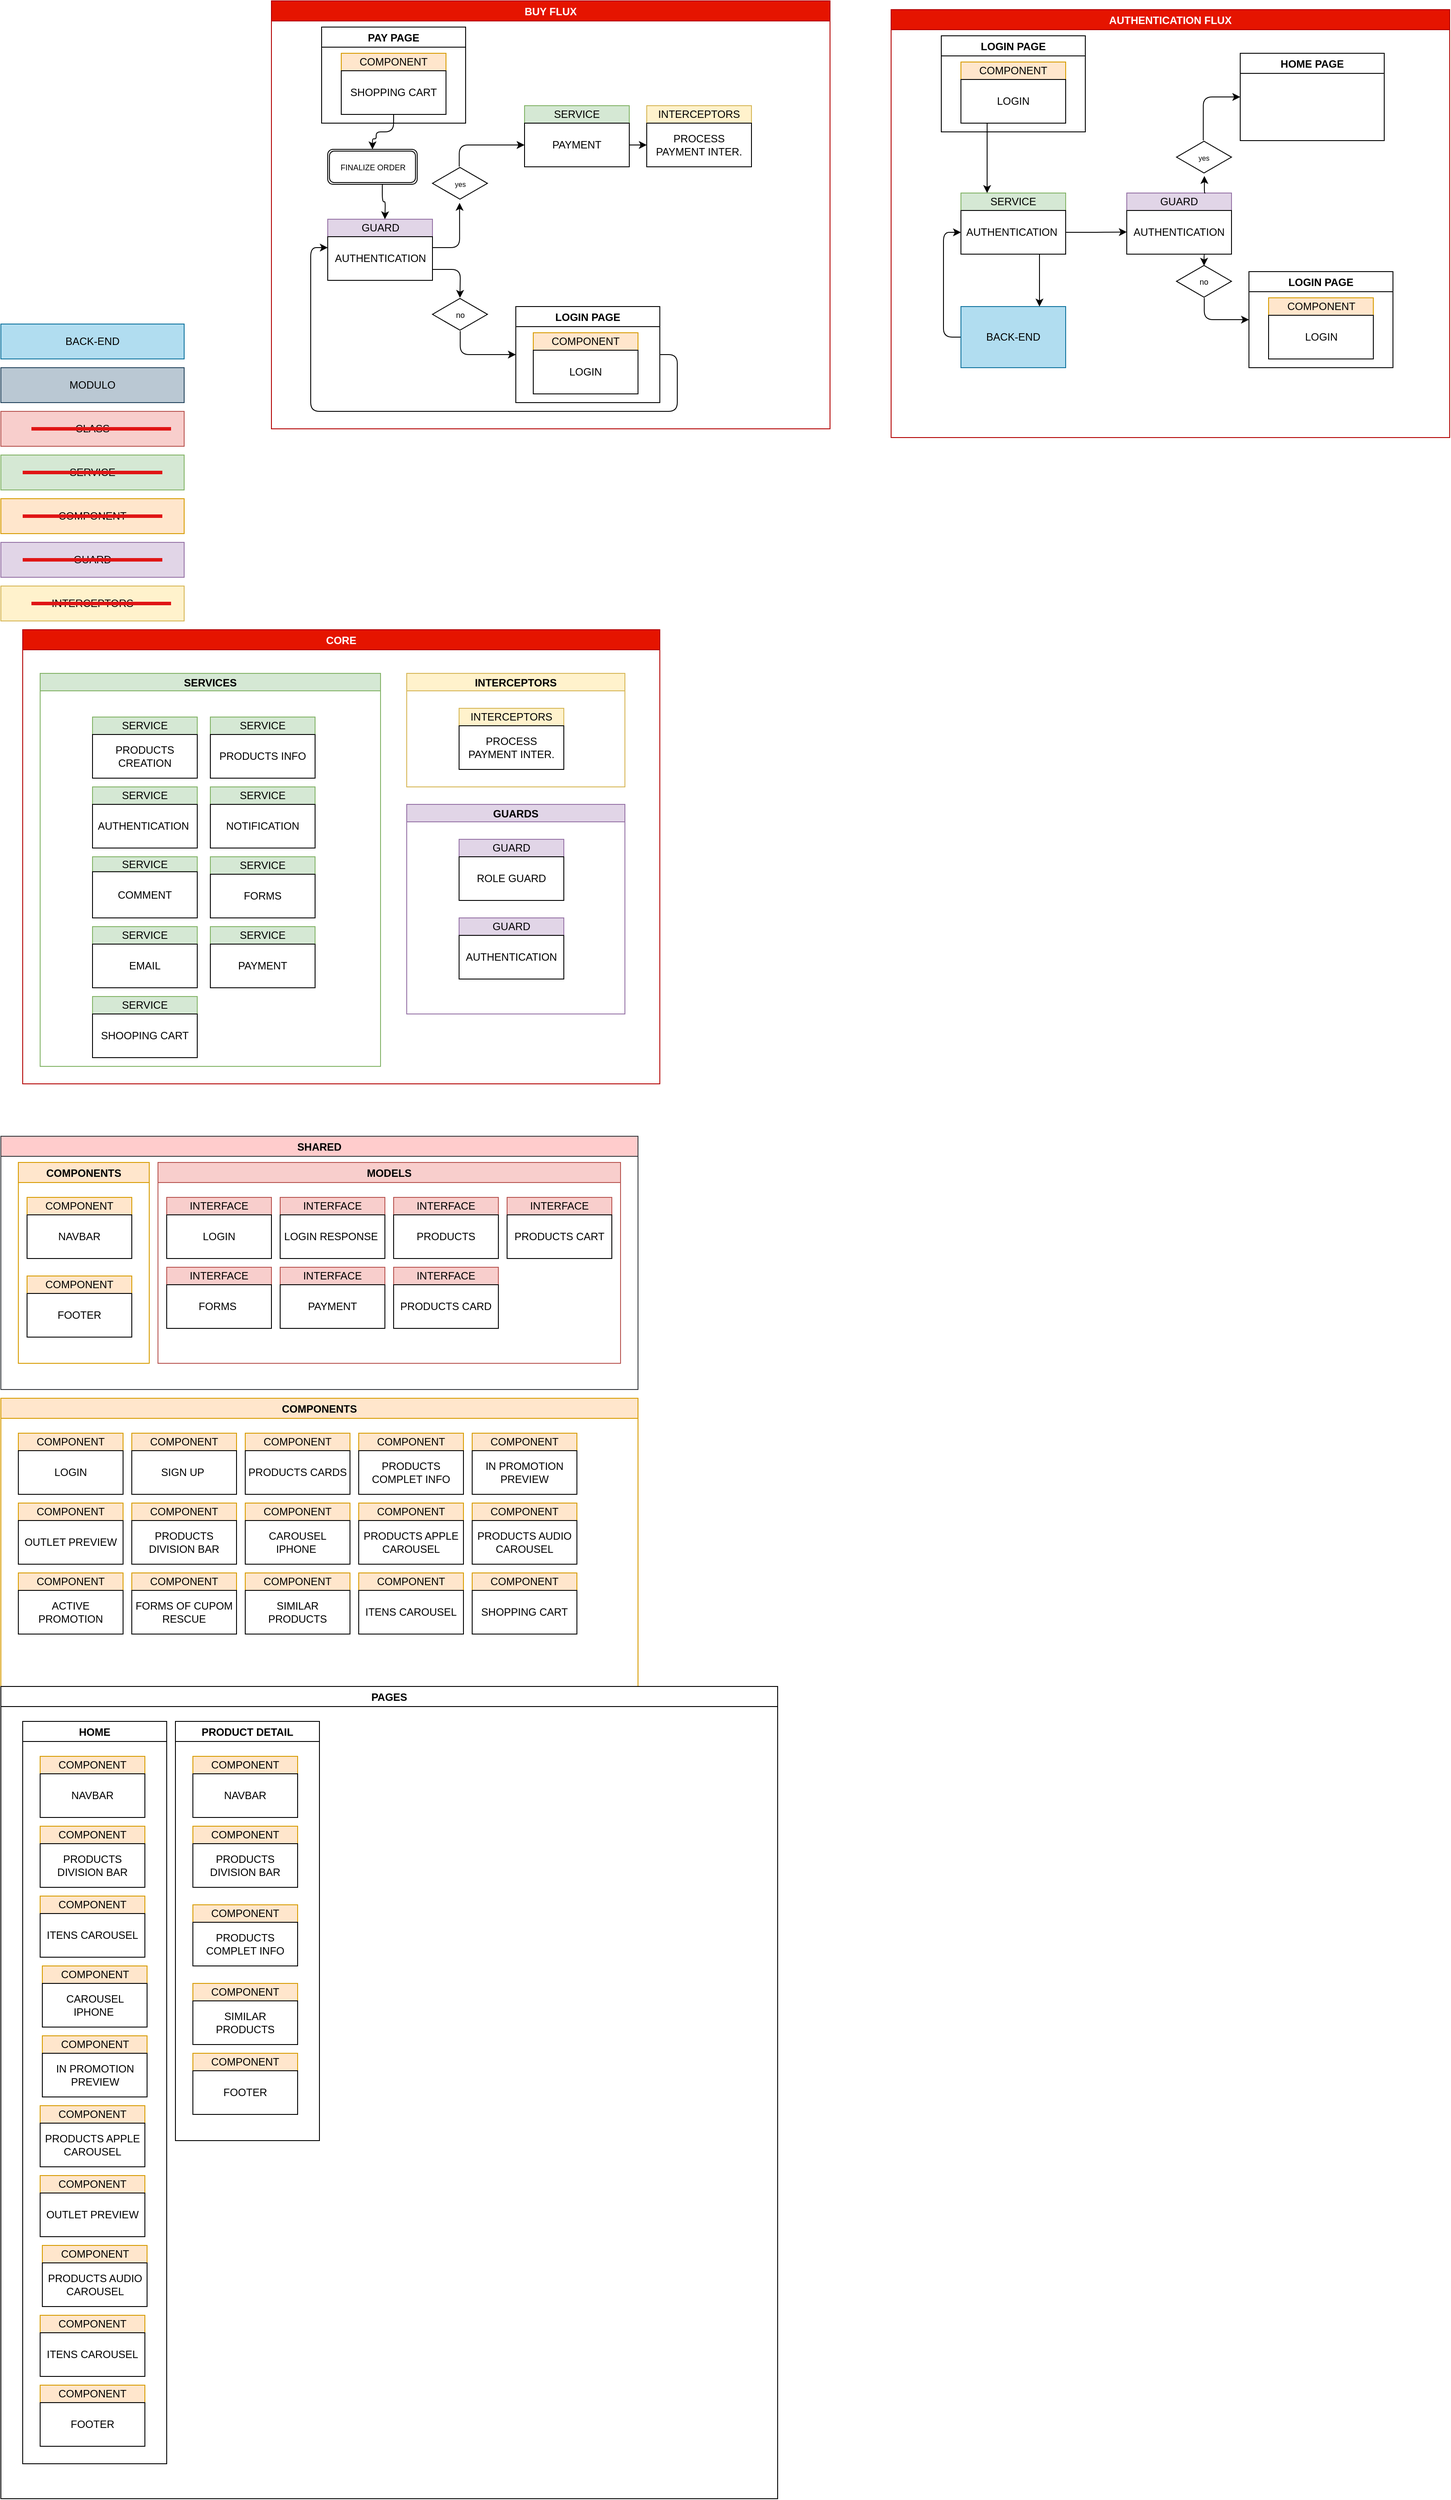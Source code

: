 <mxfile version="22.1.16" type="github">
  <diagram id="yPxyJZ8AM_hMuL3Unpa9" name="gitflow">
    <mxGraphModel dx="880" dy="1911" grid="1" gridSize="10" guides="1" tooltips="1" connect="1" arrows="1" fold="1" page="1" pageScale="1" pageWidth="850" pageHeight="1100" math="0" shadow="0">
      <root>
        <mxCell id="0" />
        <mxCell id="1" parent="0" />
        <mxCell id="gPe9OrkZvvVKV1r3iufT-178" value="SERVICE" style="rounded=0;whiteSpace=wrap;html=1;fillColor=#d5e8d4;strokeColor=#82b366;" vertex="1" parent="1">
          <mxGeometry x="10" y="30" width="210" height="40" as="geometry" />
        </mxCell>
        <mxCell id="gPe9OrkZvvVKV1r3iufT-179" value="COMPONENT" style="rounded=0;whiteSpace=wrap;html=1;fillColor=#ffe6cc;strokeColor=#d79b00;" vertex="1" parent="1">
          <mxGeometry x="10" y="80" width="210" height="40" as="geometry" />
        </mxCell>
        <mxCell id="gPe9OrkZvvVKV1r3iufT-180" value="GUARD" style="rounded=0;whiteSpace=wrap;html=1;fillColor=#e1d5e7;strokeColor=#9673a6;" vertex="1" parent="1">
          <mxGeometry x="10" y="130" width="210" height="40" as="geometry" />
        </mxCell>
        <mxCell id="gPe9OrkZvvVKV1r3iufT-181" value="CLASS" style="rounded=0;whiteSpace=wrap;html=1;fillColor=#f8cecc;strokeColor=#b85450;" vertex="1" parent="1">
          <mxGeometry x="10" y="-20" width="210" height="40" as="geometry" />
        </mxCell>
        <mxCell id="gPe9OrkZvvVKV1r3iufT-182" value="COMPONENTS" style="swimlane;labelBackgroundColor=none;strokeColor=#d79b00;rounded=0;fillColor=#ffe6cc;" vertex="1" parent="1">
          <mxGeometry x="10" y="1110" width="730" height="330" as="geometry" />
        </mxCell>
        <mxCell id="gPe9OrkZvvVKV1r3iufT-343" value="" style="group;fixDash=0;movable=1;fillColor=#ffe6cc;strokeColor=#d79b00;" vertex="1" connectable="0" parent="gPe9OrkZvvVKV1r3iufT-182">
          <mxGeometry x="20" y="40" width="120" height="70" as="geometry" />
        </mxCell>
        <mxCell id="gPe9OrkZvvVKV1r3iufT-349" value="" style="group" vertex="1" connectable="0" parent="gPe9OrkZvvVKV1r3iufT-343">
          <mxGeometry width="120" height="70" as="geometry" />
        </mxCell>
        <mxCell id="gPe9OrkZvvVKV1r3iufT-344" value="COMPONENT" style="rounded=0;whiteSpace=wrap;html=1;fillColor=#ffe6cc;strokeColor=#d79b00;fixDash=0;movable=1;" vertex="1" parent="gPe9OrkZvvVKV1r3iufT-349">
          <mxGeometry width="120" height="20" as="geometry" />
        </mxCell>
        <mxCell id="gPe9OrkZvvVKV1r3iufT-345" value="LOGIN" style="rounded=0;whiteSpace=wrap;html=1;fixDash=0;movable=1;" vertex="1" parent="gPe9OrkZvvVKV1r3iufT-349">
          <mxGeometry y="20" width="120" height="50" as="geometry" />
        </mxCell>
        <mxCell id="gPe9OrkZvvVKV1r3iufT-365" value="" style="group" vertex="1" connectable="0" parent="gPe9OrkZvvVKV1r3iufT-182">
          <mxGeometry x="20" y="120" width="120" height="70" as="geometry" />
        </mxCell>
        <mxCell id="gPe9OrkZvvVKV1r3iufT-366" value="COMPONENT" style="rounded=0;whiteSpace=wrap;html=1;fillColor=#ffe6cc;strokeColor=#d79b00;fixDash=0;movable=1;" vertex="1" parent="gPe9OrkZvvVKV1r3iufT-365">
          <mxGeometry width="120" height="20" as="geometry" />
        </mxCell>
        <mxCell id="gPe9OrkZvvVKV1r3iufT-367" value="OUTLET PREVIEW" style="rounded=0;whiteSpace=wrap;html=1;fixDash=0;movable=1;" vertex="1" parent="gPe9OrkZvvVKV1r3iufT-365">
          <mxGeometry y="20" width="120" height="50" as="geometry" />
        </mxCell>
        <mxCell id="gPe9OrkZvvVKV1r3iufT-362" value="" style="group" vertex="1" connectable="0" parent="gPe9OrkZvvVKV1r3iufT-182">
          <mxGeometry x="540" y="40" width="120" height="70" as="geometry" />
        </mxCell>
        <mxCell id="gPe9OrkZvvVKV1r3iufT-363" value="COMPONENT" style="rounded=0;whiteSpace=wrap;html=1;fillColor=#ffe6cc;strokeColor=#d79b00;fixDash=0;movable=1;" vertex="1" parent="gPe9OrkZvvVKV1r3iufT-362">
          <mxGeometry width="120" height="20" as="geometry" />
        </mxCell>
        <mxCell id="gPe9OrkZvvVKV1r3iufT-364" value="IN PROMOTION&lt;br&gt;PREVIEW" style="rounded=0;whiteSpace=wrap;html=1;fixDash=0;movable=1;" vertex="1" parent="gPe9OrkZvvVKV1r3iufT-362">
          <mxGeometry y="20" width="120" height="50" as="geometry" />
        </mxCell>
        <mxCell id="gPe9OrkZvvVKV1r3iufT-359" value="" style="group" vertex="1" connectable="0" parent="gPe9OrkZvvVKV1r3iufT-182">
          <mxGeometry x="280" y="40" width="120" height="70" as="geometry" />
        </mxCell>
        <mxCell id="gPe9OrkZvvVKV1r3iufT-360" value="COMPONENT" style="rounded=0;whiteSpace=wrap;html=1;fillColor=#ffe6cc;strokeColor=#d79b00;fixDash=0;movable=1;" vertex="1" parent="gPe9OrkZvvVKV1r3iufT-359">
          <mxGeometry width="120" height="20" as="geometry" />
        </mxCell>
        <mxCell id="gPe9OrkZvvVKV1r3iufT-361" value="PRODUCTS CARDS" style="rounded=0;whiteSpace=wrap;html=1;fixDash=0;movable=1;" vertex="1" parent="gPe9OrkZvvVKV1r3iufT-359">
          <mxGeometry y="20" width="120" height="50" as="geometry" />
        </mxCell>
        <mxCell id="gPe9OrkZvvVKV1r3iufT-356" value="" style="group" vertex="1" connectable="0" parent="gPe9OrkZvvVKV1r3iufT-182">
          <mxGeometry x="410" y="40" width="120" height="70" as="geometry" />
        </mxCell>
        <mxCell id="gPe9OrkZvvVKV1r3iufT-357" value="COMPONENT" style="rounded=0;whiteSpace=wrap;html=1;fillColor=#ffe6cc;strokeColor=#d79b00;fixDash=0;movable=1;" vertex="1" parent="gPe9OrkZvvVKV1r3iufT-356">
          <mxGeometry width="120" height="20" as="geometry" />
        </mxCell>
        <mxCell id="gPe9OrkZvvVKV1r3iufT-358" value="PRODUCTS COMPLET INFO" style="rounded=0;whiteSpace=wrap;html=1;fixDash=0;movable=1;" vertex="1" parent="gPe9OrkZvvVKV1r3iufT-356">
          <mxGeometry y="20" width="120" height="50" as="geometry" />
        </mxCell>
        <mxCell id="gPe9OrkZvvVKV1r3iufT-353" value="" style="group" vertex="1" connectable="0" parent="gPe9OrkZvvVKV1r3iufT-182">
          <mxGeometry x="150" y="120" width="120" height="70" as="geometry" />
        </mxCell>
        <mxCell id="gPe9OrkZvvVKV1r3iufT-354" value="COMPONENT" style="rounded=0;whiteSpace=wrap;html=1;fillColor=#ffe6cc;strokeColor=#d79b00;fixDash=0;movable=1;" vertex="1" parent="gPe9OrkZvvVKV1r3iufT-353">
          <mxGeometry width="120" height="20" as="geometry" />
        </mxCell>
        <mxCell id="gPe9OrkZvvVKV1r3iufT-355" value="PRODUCTS DIVISION BAR" style="rounded=0;whiteSpace=wrap;html=1;fixDash=0;movable=1;" vertex="1" parent="gPe9OrkZvvVKV1r3iufT-353">
          <mxGeometry y="20" width="120" height="50" as="geometry" />
        </mxCell>
        <mxCell id="gPe9OrkZvvVKV1r3iufT-350" value="" style="group" vertex="1" connectable="0" parent="gPe9OrkZvvVKV1r3iufT-182">
          <mxGeometry x="150" y="40" width="120" height="70" as="geometry" />
        </mxCell>
        <mxCell id="gPe9OrkZvvVKV1r3iufT-351" value="COMPONENT" style="rounded=0;whiteSpace=wrap;html=1;fillColor=#ffe6cc;strokeColor=#d79b00;fixDash=0;movable=1;" vertex="1" parent="gPe9OrkZvvVKV1r3iufT-350">
          <mxGeometry width="120" height="20" as="geometry" />
        </mxCell>
        <mxCell id="gPe9OrkZvvVKV1r3iufT-352" value="SIGN UP&amp;nbsp;" style="rounded=0;whiteSpace=wrap;html=1;fixDash=0;movable=1;" vertex="1" parent="gPe9OrkZvvVKV1r3iufT-350">
          <mxGeometry y="20" width="120" height="50" as="geometry" />
        </mxCell>
        <mxCell id="gPe9OrkZvvVKV1r3iufT-369" value="" style="group" vertex="1" connectable="0" parent="gPe9OrkZvvVKV1r3iufT-182">
          <mxGeometry x="280" y="120" width="120" height="70" as="geometry" />
        </mxCell>
        <mxCell id="gPe9OrkZvvVKV1r3iufT-370" value="COMPONENT" style="rounded=0;whiteSpace=wrap;html=1;fillColor=#ffe6cc;strokeColor=#d79b00;fixDash=0;movable=1;" vertex="1" parent="gPe9OrkZvvVKV1r3iufT-369">
          <mxGeometry width="120" height="20" as="geometry" />
        </mxCell>
        <mxCell id="gPe9OrkZvvVKV1r3iufT-371" value="CAROUSEL &lt;br&gt;IPHONE&amp;nbsp;" style="rounded=0;whiteSpace=wrap;html=1;fixDash=0;movable=1;" vertex="1" parent="gPe9OrkZvvVKV1r3iufT-369">
          <mxGeometry y="20" width="120" height="50" as="geometry" />
        </mxCell>
        <mxCell id="gPe9OrkZvvVKV1r3iufT-372" value="" style="group" vertex="1" connectable="0" parent="gPe9OrkZvvVKV1r3iufT-182">
          <mxGeometry x="410" y="120" width="120" height="70" as="geometry" />
        </mxCell>
        <mxCell id="gPe9OrkZvvVKV1r3iufT-373" value="COMPONENT" style="rounded=0;whiteSpace=wrap;html=1;fillColor=#ffe6cc;strokeColor=#d79b00;fixDash=0;movable=1;" vertex="1" parent="gPe9OrkZvvVKV1r3iufT-372">
          <mxGeometry width="120" height="20" as="geometry" />
        </mxCell>
        <mxCell id="gPe9OrkZvvVKV1r3iufT-374" value="PRODUCTS APPLE CAROUSEL" style="rounded=0;whiteSpace=wrap;html=1;fixDash=0;movable=1;" vertex="1" parent="gPe9OrkZvvVKV1r3iufT-372">
          <mxGeometry y="20" width="120" height="50" as="geometry" />
        </mxCell>
        <mxCell id="gPe9OrkZvvVKV1r3iufT-375" value="" style="group" vertex="1" connectable="0" parent="gPe9OrkZvvVKV1r3iufT-182">
          <mxGeometry x="540" y="120" width="120" height="70" as="geometry" />
        </mxCell>
        <mxCell id="gPe9OrkZvvVKV1r3iufT-376" value="COMPONENT" style="rounded=0;whiteSpace=wrap;html=1;fillColor=#ffe6cc;strokeColor=#d79b00;fixDash=0;movable=1;" vertex="1" parent="gPe9OrkZvvVKV1r3iufT-375">
          <mxGeometry width="120" height="20" as="geometry" />
        </mxCell>
        <mxCell id="gPe9OrkZvvVKV1r3iufT-377" value="PRODUCTS AUDIO CAROUSEL" style="rounded=0;whiteSpace=wrap;html=1;fixDash=0;movable=1;" vertex="1" parent="gPe9OrkZvvVKV1r3iufT-375">
          <mxGeometry y="20" width="120" height="50" as="geometry" />
        </mxCell>
        <mxCell id="gPe9OrkZvvVKV1r3iufT-379" value="" style="group" vertex="1" connectable="0" parent="gPe9OrkZvvVKV1r3iufT-182">
          <mxGeometry x="20" y="200" width="120" height="70" as="geometry" />
        </mxCell>
        <mxCell id="gPe9OrkZvvVKV1r3iufT-380" value="COMPONENT" style="rounded=0;whiteSpace=wrap;html=1;fillColor=#ffe6cc;strokeColor=#d79b00;fixDash=0;movable=1;" vertex="1" parent="gPe9OrkZvvVKV1r3iufT-379">
          <mxGeometry width="120" height="20" as="geometry" />
        </mxCell>
        <mxCell id="gPe9OrkZvvVKV1r3iufT-381" value="ACTIVE PROMOTION" style="rounded=0;whiteSpace=wrap;html=1;fixDash=0;movable=1;" vertex="1" parent="gPe9OrkZvvVKV1r3iufT-379">
          <mxGeometry y="20" width="120" height="50" as="geometry" />
        </mxCell>
        <mxCell id="gPe9OrkZvvVKV1r3iufT-382" value="" style="group" vertex="1" connectable="0" parent="gPe9OrkZvvVKV1r3iufT-182">
          <mxGeometry x="150" y="200" width="120" height="70" as="geometry" />
        </mxCell>
        <mxCell id="gPe9OrkZvvVKV1r3iufT-383" value="COMPONENT" style="rounded=0;whiteSpace=wrap;html=1;fillColor=#ffe6cc;strokeColor=#d79b00;fixDash=0;movable=1;" vertex="1" parent="gPe9OrkZvvVKV1r3iufT-382">
          <mxGeometry width="120" height="20" as="geometry" />
        </mxCell>
        <mxCell id="gPe9OrkZvvVKV1r3iufT-384" value="FORMS OF CUPOM RESCUE" style="rounded=0;whiteSpace=wrap;html=1;fixDash=0;movable=1;" vertex="1" parent="gPe9OrkZvvVKV1r3iufT-382">
          <mxGeometry y="20" width="120" height="50" as="geometry" />
        </mxCell>
        <mxCell id="gPe9OrkZvvVKV1r3iufT-385" value="" style="group" vertex="1" connectable="0" parent="gPe9OrkZvvVKV1r3iufT-182">
          <mxGeometry x="280" y="200" width="120" height="70" as="geometry" />
        </mxCell>
        <mxCell id="gPe9OrkZvvVKV1r3iufT-386" value="COMPONENT" style="rounded=0;whiteSpace=wrap;html=1;fillColor=#ffe6cc;strokeColor=#d79b00;fixDash=0;movable=1;" vertex="1" parent="gPe9OrkZvvVKV1r3iufT-385">
          <mxGeometry width="120" height="20" as="geometry" />
        </mxCell>
        <mxCell id="gPe9OrkZvvVKV1r3iufT-387" value="SIMILAR &lt;br&gt;PRODUCTS" style="rounded=0;whiteSpace=wrap;html=1;fixDash=0;movable=1;" vertex="1" parent="gPe9OrkZvvVKV1r3iufT-385">
          <mxGeometry y="20" width="120" height="50" as="geometry" />
        </mxCell>
        <mxCell id="gPe9OrkZvvVKV1r3iufT-402" value="" style="group" vertex="1" connectable="0" parent="gPe9OrkZvvVKV1r3iufT-182">
          <mxGeometry x="410" y="200" width="120" height="70" as="geometry" />
        </mxCell>
        <mxCell id="gPe9OrkZvvVKV1r3iufT-403" value="COMPONENT" style="rounded=0;whiteSpace=wrap;html=1;fillColor=#ffe6cc;strokeColor=#d79b00;fixDash=0;movable=1;" vertex="1" parent="gPe9OrkZvvVKV1r3iufT-402">
          <mxGeometry width="120" height="20" as="geometry" />
        </mxCell>
        <mxCell id="gPe9OrkZvvVKV1r3iufT-404" value="ITENS CAROUSEL" style="rounded=0;whiteSpace=wrap;html=1;fixDash=0;movable=1;" vertex="1" parent="gPe9OrkZvvVKV1r3iufT-402">
          <mxGeometry y="20" width="120" height="50" as="geometry" />
        </mxCell>
        <mxCell id="gPe9OrkZvvVKV1r3iufT-601" value="" style="group" vertex="1" connectable="0" parent="gPe9OrkZvvVKV1r3iufT-182">
          <mxGeometry x="540" y="200" width="120" height="70" as="geometry" />
        </mxCell>
        <mxCell id="gPe9OrkZvvVKV1r3iufT-602" value="COMPONENT" style="rounded=0;whiteSpace=wrap;html=1;fillColor=#ffe6cc;strokeColor=#d79b00;fixDash=0;movable=1;" vertex="1" parent="gPe9OrkZvvVKV1r3iufT-601">
          <mxGeometry width="120" height="20" as="geometry" />
        </mxCell>
        <mxCell id="gPe9OrkZvvVKV1r3iufT-603" value="SHOPPING CART" style="rounded=0;whiteSpace=wrap;html=1;fixDash=0;movable=1;" vertex="1" parent="gPe9OrkZvvVKV1r3iufT-601">
          <mxGeometry y="20" width="120" height="50" as="geometry" />
        </mxCell>
        <mxCell id="gPe9OrkZvvVKV1r3iufT-183" value="CORE" style="swimlane;rounded=0;fillColor=#e51400;strokeColor=#B20000;fontColor=#ffffff;" vertex="1" parent="1">
          <mxGeometry x="35" y="230" width="730" height="520" as="geometry" />
        </mxCell>
        <mxCell id="gPe9OrkZvvVKV1r3iufT-226" value="SERVICES" style="swimlane;startSize=20;horizontal=1;containerType=tree;newEdgeStyle={&quot;edgeStyle&quot;:&quot;elbowEdgeStyle&quot;,&quot;startArrow&quot;:&quot;none&quot;,&quot;endArrow&quot;:&quot;none&quot;};fillColor=#d5e8d4;strokeColor=#82b366;" vertex="1" parent="gPe9OrkZvvVKV1r3iufT-183">
          <mxGeometry x="20" y="50" width="390" height="450" as="geometry" />
        </mxCell>
        <mxCell id="gPe9OrkZvvVKV1r3iufT-203" value="" style="group;fixDash=0;movable=1;" vertex="1" connectable="0" parent="gPe9OrkZvvVKV1r3iufT-226">
          <mxGeometry x="195" y="290" width="120" height="70" as="geometry" />
        </mxCell>
        <mxCell id="gPe9OrkZvvVKV1r3iufT-204" value="SERVICE" style="rounded=0;whiteSpace=wrap;html=1;fillColor=#d5e8d4;strokeColor=#82b366;fixDash=0;movable=1;" vertex="1" parent="gPe9OrkZvvVKV1r3iufT-203">
          <mxGeometry width="120" height="20" as="geometry" />
        </mxCell>
        <mxCell id="gPe9OrkZvvVKV1r3iufT-205" value="PAYMENT" style="rounded=0;whiteSpace=wrap;html=1;fixDash=0;movable=1;" vertex="1" parent="gPe9OrkZvvVKV1r3iufT-203">
          <mxGeometry y="20" width="120" height="50" as="geometry" />
        </mxCell>
        <mxCell id="gPe9OrkZvvVKV1r3iufT-236" style="edgeStyle=orthogonalEdgeStyle;orthogonalLoop=1;jettySize=auto;html=1;exitX=0.5;exitY=1;exitDx=0;exitDy=0;fixDash=0;movable=1;" edge="1" parent="gPe9OrkZvvVKV1r3iufT-203" source="gPe9OrkZvvVKV1r3iufT-204" target="gPe9OrkZvvVKV1r3iufT-204">
          <mxGeometry relative="1" as="geometry" />
        </mxCell>
        <mxCell id="gPe9OrkZvvVKV1r3iufT-238" value="" style="group;fixDash=0;movable=1;" vertex="1" connectable="0" parent="gPe9OrkZvvVKV1r3iufT-226">
          <mxGeometry x="60" y="130" width="120" height="70" as="geometry" />
        </mxCell>
        <mxCell id="gPe9OrkZvvVKV1r3iufT-239" value="SERVICE" style="rounded=0;whiteSpace=wrap;html=1;fillColor=#d5e8d4;strokeColor=#82b366;fixDash=0;movable=1;" vertex="1" parent="gPe9OrkZvvVKV1r3iufT-238">
          <mxGeometry width="120" height="20" as="geometry" />
        </mxCell>
        <mxCell id="gPe9OrkZvvVKV1r3iufT-240" value="AUTHENTICATION&amp;nbsp;" style="rounded=0;whiteSpace=wrap;html=1;fixDash=0;movable=1;" vertex="1" parent="gPe9OrkZvvVKV1r3iufT-238">
          <mxGeometry y="20" width="120" height="50" as="geometry" />
        </mxCell>
        <mxCell id="gPe9OrkZvvVKV1r3iufT-241" value="" style="group;fixDash=0;movable=1;" vertex="1" connectable="0" parent="gPe9OrkZvvVKV1r3iufT-226">
          <mxGeometry x="195" y="130" width="120" height="70" as="geometry" />
        </mxCell>
        <mxCell id="gPe9OrkZvvVKV1r3iufT-242" value="SERVICE" style="rounded=0;whiteSpace=wrap;html=1;fillColor=#d5e8d4;strokeColor=#82b366;fixDash=0;movable=1;" vertex="1" parent="gPe9OrkZvvVKV1r3iufT-241">
          <mxGeometry width="120" height="20" as="geometry" />
        </mxCell>
        <mxCell id="gPe9OrkZvvVKV1r3iufT-243" value="NOTIFICATION" style="rounded=0;whiteSpace=wrap;html=1;fixDash=0;movable=1;" vertex="1" parent="gPe9OrkZvvVKV1r3iufT-241">
          <mxGeometry y="20" width="120" height="50" as="geometry" />
        </mxCell>
        <mxCell id="gPe9OrkZvvVKV1r3iufT-247" value="" style="group;fixDash=0;movable=1;" vertex="1" connectable="0" parent="gPe9OrkZvvVKV1r3iufT-226">
          <mxGeometry x="195" y="210" width="120" height="70" as="geometry" />
        </mxCell>
        <mxCell id="gPe9OrkZvvVKV1r3iufT-248" value="SERVICE" style="rounded=0;whiteSpace=wrap;html=1;fillColor=#d5e8d4;strokeColor=#82b366;fixDash=0;movable=1;" vertex="1" parent="gPe9OrkZvvVKV1r3iufT-247">
          <mxGeometry width="120" height="20" as="geometry" />
        </mxCell>
        <mxCell id="gPe9OrkZvvVKV1r3iufT-249" value="FORMS" style="rounded=0;whiteSpace=wrap;html=1;fixDash=0;movable=1;" vertex="1" parent="gPe9OrkZvvVKV1r3iufT-247">
          <mxGeometry y="20" width="120" height="50" as="geometry" />
        </mxCell>
        <mxCell id="gPe9OrkZvvVKV1r3iufT-252" value="" style="group;fixDash=0;movable=1;" vertex="1" connectable="0" parent="gPe9OrkZvvVKV1r3iufT-226">
          <mxGeometry x="60" y="50" width="120" height="70" as="geometry" />
        </mxCell>
        <mxCell id="gPe9OrkZvvVKV1r3iufT-253" value="SERVICE" style="rounded=0;whiteSpace=wrap;html=1;fillColor=#d5e8d4;strokeColor=#82b366;fixDash=0;movable=1;" vertex="1" parent="gPe9OrkZvvVKV1r3iufT-252">
          <mxGeometry width="120" height="20" as="geometry" />
        </mxCell>
        <mxCell id="gPe9OrkZvvVKV1r3iufT-254" value="PRODUCTS CREATION" style="rounded=0;whiteSpace=wrap;html=1;fixDash=0;movable=1;" vertex="1" parent="gPe9OrkZvvVKV1r3iufT-252">
          <mxGeometry y="20" width="120" height="50" as="geometry" />
        </mxCell>
        <mxCell id="gPe9OrkZvvVKV1r3iufT-255" value="" style="group;fixDash=0;movable=1;" vertex="1" connectable="0" parent="gPe9OrkZvvVKV1r3iufT-226">
          <mxGeometry x="195" y="50" width="120" height="70" as="geometry" />
        </mxCell>
        <mxCell id="gPe9OrkZvvVKV1r3iufT-256" value="SERVICE" style="rounded=0;whiteSpace=wrap;html=1;fillColor=#d5e8d4;strokeColor=#82b366;fixDash=0;movable=1;" vertex="1" parent="gPe9OrkZvvVKV1r3iufT-255">
          <mxGeometry width="120" height="20" as="geometry" />
        </mxCell>
        <mxCell id="gPe9OrkZvvVKV1r3iufT-257" value="PRODUCTS INFO" style="rounded=0;whiteSpace=wrap;html=1;fixDash=0;movable=1;" vertex="1" parent="gPe9OrkZvvVKV1r3iufT-255">
          <mxGeometry y="20" width="120" height="50" as="geometry" />
        </mxCell>
        <mxCell id="gPe9OrkZvvVKV1r3iufT-223" value="" style="group;fixDash=0;movable=1;" vertex="1" connectable="0" parent="gPe9OrkZvvVKV1r3iufT-226">
          <mxGeometry x="60" y="210" width="120" height="70" as="geometry" />
        </mxCell>
        <mxCell id="gPe9OrkZvvVKV1r3iufT-224" value="SERVICE" style="rounded=0;whiteSpace=wrap;html=1;fillColor=#d5e8d4;strokeColor=#82b366;fixDash=0;movable=1;" vertex="1" parent="gPe9OrkZvvVKV1r3iufT-223">
          <mxGeometry width="120" height="17.14" as="geometry" />
        </mxCell>
        <mxCell id="gPe9OrkZvvVKV1r3iufT-225" value="COMMENT" style="rounded=0;whiteSpace=wrap;html=1;fixDash=0;movable=1;" vertex="1" parent="gPe9OrkZvvVKV1r3iufT-223">
          <mxGeometry y="17.14" width="120" height="52.86" as="geometry" />
        </mxCell>
        <mxCell id="gPe9OrkZvvVKV1r3iufT-220" value="" style="group;fixDash=0;movable=1;" vertex="1" connectable="0" parent="gPe9OrkZvvVKV1r3iufT-226">
          <mxGeometry x="60" y="290" width="120" height="70" as="geometry" />
        </mxCell>
        <mxCell id="gPe9OrkZvvVKV1r3iufT-221" value="SERVICE" style="rounded=0;whiteSpace=wrap;html=1;fillColor=#d5e8d4;strokeColor=#82b366;fixDash=0;movable=1;" vertex="1" parent="gPe9OrkZvvVKV1r3iufT-220">
          <mxGeometry width="120" height="20" as="geometry" />
        </mxCell>
        <mxCell id="gPe9OrkZvvVKV1r3iufT-222" value="EMAIL" style="rounded=0;whiteSpace=wrap;html=1;fixDash=0;movable=1;" vertex="1" parent="gPe9OrkZvvVKV1r3iufT-220">
          <mxGeometry y="20" width="120" height="50" as="geometry" />
        </mxCell>
        <mxCell id="gPe9OrkZvvVKV1r3iufT-330" value="SERVICE" style="rounded=0;whiteSpace=wrap;html=1;fillColor=#d5e8d4;strokeColor=#82b366;fixDash=0;movable=1;" vertex="1" parent="gPe9OrkZvvVKV1r3iufT-226">
          <mxGeometry x="60" y="370" width="120" height="20" as="geometry" />
        </mxCell>
        <mxCell id="gPe9OrkZvvVKV1r3iufT-331" value="SHOOPING CART" style="rounded=0;whiteSpace=wrap;html=1;fixDash=0;movable=1;" vertex="1" parent="gPe9OrkZvvVKV1r3iufT-226">
          <mxGeometry x="60" y="390" width="120" height="50" as="geometry" />
        </mxCell>
        <mxCell id="gPe9OrkZvvVKV1r3iufT-267" value="INTERCEPTORS" style="swimlane;startSize=20;horizontal=1;containerType=tree;newEdgeStyle={&quot;edgeStyle&quot;:&quot;elbowEdgeStyle&quot;,&quot;startArrow&quot;:&quot;none&quot;,&quot;endArrow&quot;:&quot;none&quot;};fillColor=#fff2cc;strokeColor=#d6b656;" vertex="1" parent="gPe9OrkZvvVKV1r3iufT-183">
          <mxGeometry x="440" y="50" width="250" height="130" as="geometry" />
        </mxCell>
        <mxCell id="gPe9OrkZvvVKV1r3iufT-264" value="" style="group" vertex="1" connectable="0" parent="gPe9OrkZvvVKV1r3iufT-267">
          <mxGeometry x="60" y="40" width="120" height="70" as="geometry" />
        </mxCell>
        <mxCell id="gPe9OrkZvvVKV1r3iufT-265" value="INTERCEPTORS" style="rounded=0;whiteSpace=wrap;html=1;fillColor=#fff2cc;strokeColor=#d6b656;" vertex="1" parent="gPe9OrkZvvVKV1r3iufT-264">
          <mxGeometry width="120" height="20" as="geometry" />
        </mxCell>
        <mxCell id="gPe9OrkZvvVKV1r3iufT-266" value="PROCESS PAYMENT INTER." style="rounded=0;whiteSpace=wrap;html=1;" vertex="1" parent="gPe9OrkZvvVKV1r3iufT-264">
          <mxGeometry y="20" width="120" height="50" as="geometry" />
        </mxCell>
        <mxCell id="gPe9OrkZvvVKV1r3iufT-298" value="GUARDS" style="swimlane;startSize=20;horizontal=1;containerType=tree;newEdgeStyle={&quot;edgeStyle&quot;:&quot;elbowEdgeStyle&quot;,&quot;startArrow&quot;:&quot;none&quot;,&quot;endArrow&quot;:&quot;none&quot;};fillColor=#e1d5e7;strokeColor=#9673a6;" vertex="1" parent="gPe9OrkZvvVKV1r3iufT-183">
          <mxGeometry x="440" y="200" width="250" height="240" as="geometry" />
        </mxCell>
        <mxCell id="gPe9OrkZvvVKV1r3iufT-261" value="" style="group" vertex="1" connectable="0" parent="gPe9OrkZvvVKV1r3iufT-298">
          <mxGeometry x="60" y="40" width="120" height="70" as="geometry" />
        </mxCell>
        <mxCell id="gPe9OrkZvvVKV1r3iufT-262" value="GUARD" style="rounded=0;whiteSpace=wrap;html=1;fillColor=#e1d5e7;strokeColor=#9673a6;" vertex="1" parent="gPe9OrkZvvVKV1r3iufT-261">
          <mxGeometry width="120" height="20" as="geometry" />
        </mxCell>
        <mxCell id="gPe9OrkZvvVKV1r3iufT-263" value="ROLE GUARD" style="rounded=0;whiteSpace=wrap;html=1;" vertex="1" parent="gPe9OrkZvvVKV1r3iufT-261">
          <mxGeometry y="20" width="120" height="50" as="geometry" />
        </mxCell>
        <mxCell id="gPe9OrkZvvVKV1r3iufT-302" value="" style="group" vertex="1" connectable="0" parent="gPe9OrkZvvVKV1r3iufT-298">
          <mxGeometry x="60" y="130" width="120" height="70" as="geometry" />
        </mxCell>
        <mxCell id="gPe9OrkZvvVKV1r3iufT-303" value="GUARD" style="rounded=0;whiteSpace=wrap;html=1;fillColor=#e1d5e7;strokeColor=#9673a6;" vertex="1" parent="gPe9OrkZvvVKV1r3iufT-302">
          <mxGeometry width="120" height="20" as="geometry" />
        </mxCell>
        <mxCell id="gPe9OrkZvvVKV1r3iufT-304" value="AUTHENTICATION" style="rounded=0;whiteSpace=wrap;html=1;" vertex="1" parent="gPe9OrkZvvVKV1r3iufT-302">
          <mxGeometry y="20" width="120" height="50" as="geometry" />
        </mxCell>
        <mxCell id="gPe9OrkZvvVKV1r3iufT-184" value="SHARED" style="swimlane;rounded=0;fillColor=#ffcccc;strokeColor=#36393d;" vertex="1" parent="1">
          <mxGeometry x="10" y="810" width="730" height="290" as="geometry" />
        </mxCell>
        <mxCell id="gPe9OrkZvvVKV1r3iufT-305" value="COMPONENTS" style="swimlane;labelBackgroundColor=none;strokeColor=#d79b00;rounded=0;fillColor=#ffe6cc;" vertex="1" parent="gPe9OrkZvvVKV1r3iufT-184">
          <mxGeometry x="20" y="30" width="150" height="230" as="geometry" />
        </mxCell>
        <mxCell id="gPe9OrkZvvVKV1r3iufT-306" value="" style="group;fixDash=0;movable=1;fillColor=#ffe6cc;strokeColor=#d79b00;" vertex="1" connectable="0" parent="gPe9OrkZvvVKV1r3iufT-305">
          <mxGeometry x="10" y="40" width="120" height="70" as="geometry" />
        </mxCell>
        <mxCell id="gPe9OrkZvvVKV1r3iufT-307" value="COMPONENT" style="rounded=0;whiteSpace=wrap;html=1;fillColor=#ffe6cc;strokeColor=#d79b00;fixDash=0;movable=1;" vertex="1" parent="gPe9OrkZvvVKV1r3iufT-306">
          <mxGeometry width="120" height="20" as="geometry" />
        </mxCell>
        <mxCell id="gPe9OrkZvvVKV1r3iufT-308" value="NAVBAR" style="rounded=0;whiteSpace=wrap;html=1;fixDash=0;movable=1;" vertex="1" parent="gPe9OrkZvvVKV1r3iufT-306">
          <mxGeometry y="20" width="120" height="50" as="geometry" />
        </mxCell>
        <mxCell id="gPe9OrkZvvVKV1r3iufT-310" value="" style="group;fixDash=0;movable=1;fillColor=#ffe6cc;strokeColor=#d79b00;" vertex="1" connectable="0" parent="gPe9OrkZvvVKV1r3iufT-305">
          <mxGeometry x="10" y="130" width="120" height="70" as="geometry" />
        </mxCell>
        <mxCell id="gPe9OrkZvvVKV1r3iufT-311" value="COMPONENT" style="rounded=0;whiteSpace=wrap;html=1;fillColor=#ffe6cc;strokeColor=#d79b00;fixDash=0;movable=1;" vertex="1" parent="gPe9OrkZvvVKV1r3iufT-310">
          <mxGeometry width="120" height="20" as="geometry" />
        </mxCell>
        <mxCell id="gPe9OrkZvvVKV1r3iufT-312" value="FOOTER" style="rounded=0;whiteSpace=wrap;html=1;fixDash=0;movable=1;" vertex="1" parent="gPe9OrkZvvVKV1r3iufT-310">
          <mxGeometry y="20" width="120" height="50" as="geometry" />
        </mxCell>
        <mxCell id="gPe9OrkZvvVKV1r3iufT-313" value="MODELS" style="swimlane;labelBackgroundColor=none;strokeColor=#b85450;rounded=0;fillColor=#f8cecc;" vertex="1" parent="gPe9OrkZvvVKV1r3iufT-184">
          <mxGeometry x="180" y="30" width="530" height="230" as="geometry" />
        </mxCell>
        <mxCell id="gPe9OrkZvvVKV1r3iufT-314" value="" style="group;fixDash=0;movable=1;fillColor=#f8cecc;strokeColor=#b85450;" vertex="1" connectable="0" parent="gPe9OrkZvvVKV1r3iufT-313">
          <mxGeometry x="10" y="40" width="120" height="70" as="geometry" />
        </mxCell>
        <mxCell id="gPe9OrkZvvVKV1r3iufT-315" value="INTERFACE" style="rounded=0;whiteSpace=wrap;html=1;fillColor=#f8cecc;strokeColor=#b85450;fixDash=0;movable=1;" vertex="1" parent="gPe9OrkZvvVKV1r3iufT-314">
          <mxGeometry width="120" height="20" as="geometry" />
        </mxCell>
        <mxCell id="gPe9OrkZvvVKV1r3iufT-316" value="LOGIN" style="rounded=0;whiteSpace=wrap;html=1;fixDash=0;movable=1;" vertex="1" parent="gPe9OrkZvvVKV1r3iufT-314">
          <mxGeometry y="20" width="120" height="50" as="geometry" />
        </mxCell>
        <mxCell id="gPe9OrkZvvVKV1r3iufT-320" value="" style="group;fixDash=0;movable=1;fillColor=#f8cecc;strokeColor=#b85450;" vertex="1" connectable="0" parent="gPe9OrkZvvVKV1r3iufT-313">
          <mxGeometry x="140" y="40" width="120" height="70" as="geometry" />
        </mxCell>
        <mxCell id="gPe9OrkZvvVKV1r3iufT-321" value="INTERFACE" style="rounded=0;whiteSpace=wrap;html=1;fillColor=#f8cecc;strokeColor=#b85450;fixDash=0;movable=1;" vertex="1" parent="gPe9OrkZvvVKV1r3iufT-320">
          <mxGeometry width="120" height="20" as="geometry" />
        </mxCell>
        <mxCell id="gPe9OrkZvvVKV1r3iufT-322" value="LOGIN RESPONSE&amp;nbsp;" style="rounded=0;whiteSpace=wrap;html=1;fixDash=0;movable=1;" vertex="1" parent="gPe9OrkZvvVKV1r3iufT-320">
          <mxGeometry y="20" width="120" height="50" as="geometry" />
        </mxCell>
        <mxCell id="gPe9OrkZvvVKV1r3iufT-324" value="" style="group;fixDash=0;movable=1;fillColor=#f8cecc;strokeColor=#b85450;" vertex="1" connectable="0" parent="gPe9OrkZvvVKV1r3iufT-313">
          <mxGeometry x="270" y="40" width="120" height="70" as="geometry" />
        </mxCell>
        <mxCell id="gPe9OrkZvvVKV1r3iufT-325" value="INTERFACE" style="rounded=0;whiteSpace=wrap;html=1;fillColor=#f8cecc;strokeColor=#b85450;fixDash=0;movable=1;" vertex="1" parent="gPe9OrkZvvVKV1r3iufT-324">
          <mxGeometry width="120" height="20" as="geometry" />
        </mxCell>
        <mxCell id="gPe9OrkZvvVKV1r3iufT-326" value="PRODUCTS" style="rounded=0;whiteSpace=wrap;html=1;fixDash=0;movable=1;" vertex="1" parent="gPe9OrkZvvVKV1r3iufT-324">
          <mxGeometry y="20" width="120" height="50" as="geometry" />
        </mxCell>
        <mxCell id="gPe9OrkZvvVKV1r3iufT-327" value="" style="group;fixDash=0;movable=1;fillColor=#f8cecc;strokeColor=#b85450;" vertex="1" connectable="0" parent="gPe9OrkZvvVKV1r3iufT-313">
          <mxGeometry x="140" y="120" width="120" height="70" as="geometry" />
        </mxCell>
        <mxCell id="gPe9OrkZvvVKV1r3iufT-328" value="INTERFACE" style="rounded=0;whiteSpace=wrap;html=1;fillColor=#f8cecc;strokeColor=#b85450;fixDash=0;movable=1;" vertex="1" parent="gPe9OrkZvvVKV1r3iufT-327">
          <mxGeometry width="120" height="20" as="geometry" />
        </mxCell>
        <mxCell id="gPe9OrkZvvVKV1r3iufT-329" value="PAYMENT" style="rounded=0;whiteSpace=wrap;html=1;fixDash=0;movable=1;" vertex="1" parent="gPe9OrkZvvVKV1r3iufT-327">
          <mxGeometry y="20" width="120" height="50" as="geometry" />
        </mxCell>
        <mxCell id="gPe9OrkZvvVKV1r3iufT-332" value="" style="group;fixDash=0;movable=1;fillColor=#f8cecc;strokeColor=#b85450;" vertex="1" connectable="0" parent="gPe9OrkZvvVKV1r3iufT-313">
          <mxGeometry x="10" y="120" width="120" height="70" as="geometry" />
        </mxCell>
        <mxCell id="gPe9OrkZvvVKV1r3iufT-333" value="INTERFACE" style="rounded=0;whiteSpace=wrap;html=1;fillColor=#f8cecc;strokeColor=#b85450;fixDash=0;movable=1;" vertex="1" parent="gPe9OrkZvvVKV1r3iufT-332">
          <mxGeometry width="120" height="20" as="geometry" />
        </mxCell>
        <mxCell id="gPe9OrkZvvVKV1r3iufT-334" value="FORMS&amp;nbsp;" style="rounded=0;whiteSpace=wrap;html=1;fixDash=0;movable=1;" vertex="1" parent="gPe9OrkZvvVKV1r3iufT-332">
          <mxGeometry y="20" width="120" height="50" as="geometry" />
        </mxCell>
        <mxCell id="gPe9OrkZvvVKV1r3iufT-336" value="" style="group;fixDash=0;movable=1;fillColor=#f8cecc;strokeColor=#b85450;" vertex="1" connectable="0" parent="gPe9OrkZvvVKV1r3iufT-313">
          <mxGeometry x="400" y="40" width="120" height="70" as="geometry" />
        </mxCell>
        <mxCell id="gPe9OrkZvvVKV1r3iufT-337" value="INTERFACE" style="rounded=0;whiteSpace=wrap;html=1;fillColor=#f8cecc;strokeColor=#b85450;fixDash=0;movable=1;" vertex="1" parent="gPe9OrkZvvVKV1r3iufT-336">
          <mxGeometry width="120" height="20" as="geometry" />
        </mxCell>
        <mxCell id="gPe9OrkZvvVKV1r3iufT-338" value="PRODUCTS CART" style="rounded=0;whiteSpace=wrap;html=1;fixDash=0;movable=1;" vertex="1" parent="gPe9OrkZvvVKV1r3iufT-336">
          <mxGeometry y="20" width="120" height="50" as="geometry" />
        </mxCell>
        <mxCell id="gPe9OrkZvvVKV1r3iufT-339" value="" style="group;fixDash=0;movable=1;fillColor=#f8cecc;strokeColor=#b85450;" vertex="1" connectable="0" parent="gPe9OrkZvvVKV1r3iufT-313">
          <mxGeometry x="270" y="120" width="120" height="70" as="geometry" />
        </mxCell>
        <mxCell id="gPe9OrkZvvVKV1r3iufT-340" value="INTERFACE" style="rounded=0;whiteSpace=wrap;html=1;fillColor=#f8cecc;strokeColor=#b85450;fixDash=0;movable=1;" vertex="1" parent="gPe9OrkZvvVKV1r3iufT-339">
          <mxGeometry width="120" height="20" as="geometry" />
        </mxCell>
        <mxCell id="gPe9OrkZvvVKV1r3iufT-341" value="PRODUCTS CARD" style="rounded=0;whiteSpace=wrap;html=1;fixDash=0;movable=1;" vertex="1" parent="gPe9OrkZvvVKV1r3iufT-339">
          <mxGeometry y="20" width="120" height="50" as="geometry" />
        </mxCell>
        <mxCell id="gPe9OrkZvvVKV1r3iufT-185" value="PAGES" style="swimlane;rounded=0;" vertex="1" parent="1">
          <mxGeometry x="10" y="1440" width="890" height="930" as="geometry" />
        </mxCell>
        <mxCell id="gPe9OrkZvvVKV1r3iufT-395" value="HOME" style="swimlane;rounded=0;" vertex="1" parent="gPe9OrkZvvVKV1r3iufT-185">
          <mxGeometry x="25" y="40" width="165" height="850" as="geometry" />
        </mxCell>
        <mxCell id="gPe9OrkZvvVKV1r3iufT-396" value="" style="group;fixDash=0;movable=1;fillColor=#ffe6cc;strokeColor=#d79b00;imageVerticalAlign=middle;" vertex="1" connectable="0" parent="gPe9OrkZvvVKV1r3iufT-395">
          <mxGeometry x="20" y="40" width="120" height="70" as="geometry" />
        </mxCell>
        <mxCell id="gPe9OrkZvvVKV1r3iufT-397" value="COMPONENT" style="rounded=0;whiteSpace=wrap;html=1;fillColor=#ffe6cc;strokeColor=#d79b00;fixDash=0;movable=1;imageVerticalAlign=middle;" vertex="1" parent="gPe9OrkZvvVKV1r3iufT-396">
          <mxGeometry width="120" height="20" as="geometry" />
        </mxCell>
        <mxCell id="gPe9OrkZvvVKV1r3iufT-398" value="NAVBAR" style="rounded=0;whiteSpace=wrap;html=1;fixDash=0;movable=1;imageVerticalAlign=middle;" vertex="1" parent="gPe9OrkZvvVKV1r3iufT-396">
          <mxGeometry y="20" width="120" height="50" as="geometry" />
        </mxCell>
        <mxCell id="gPe9OrkZvvVKV1r3iufT-399" value="" style="group;imageVerticalAlign=middle;" vertex="1" connectable="0" parent="gPe9OrkZvvVKV1r3iufT-395">
          <mxGeometry x="20" y="120" width="120" height="70" as="geometry" />
        </mxCell>
        <mxCell id="gPe9OrkZvvVKV1r3iufT-400" value="COMPONENT" style="rounded=0;whiteSpace=wrap;html=1;fillColor=#ffe6cc;strokeColor=#d79b00;fixDash=0;movable=1;imageVerticalAlign=middle;" vertex="1" parent="gPe9OrkZvvVKV1r3iufT-399">
          <mxGeometry width="120" height="20" as="geometry" />
        </mxCell>
        <mxCell id="gPe9OrkZvvVKV1r3iufT-401" value="PRODUCTS DIVISION BAR" style="rounded=0;whiteSpace=wrap;html=1;fixDash=0;movable=1;imageVerticalAlign=middle;" vertex="1" parent="gPe9OrkZvvVKV1r3iufT-399">
          <mxGeometry y="20" width="120" height="50" as="geometry" />
        </mxCell>
        <mxCell id="gPe9OrkZvvVKV1r3iufT-405" value="" style="group;imageVerticalAlign=middle;" vertex="1" connectable="0" parent="gPe9OrkZvvVKV1r3iufT-395">
          <mxGeometry x="20" y="200" width="120" height="70" as="geometry" />
        </mxCell>
        <mxCell id="gPe9OrkZvvVKV1r3iufT-406" value="COMPONENT" style="rounded=0;whiteSpace=wrap;html=1;fillColor=#ffe6cc;strokeColor=#d79b00;fixDash=0;movable=1;imageVerticalAlign=middle;" vertex="1" parent="gPe9OrkZvvVKV1r3iufT-405">
          <mxGeometry width="120" height="20" as="geometry" />
        </mxCell>
        <mxCell id="gPe9OrkZvvVKV1r3iufT-407" value="ITENS CAROUSEL" style="rounded=0;whiteSpace=wrap;html=1;fixDash=0;movable=1;imageVerticalAlign=middle;" vertex="1" parent="gPe9OrkZvvVKV1r3iufT-405">
          <mxGeometry y="20" width="120" height="50" as="geometry" />
        </mxCell>
        <mxCell id="gPe9OrkZvvVKV1r3iufT-408" value="" style="group;imageVerticalAlign=middle;" vertex="1" connectable="0" parent="gPe9OrkZvvVKV1r3iufT-395">
          <mxGeometry x="22.5" y="280" width="120" height="70" as="geometry" />
        </mxCell>
        <mxCell id="gPe9OrkZvvVKV1r3iufT-409" value="COMPONENT" style="rounded=0;whiteSpace=wrap;html=1;fillColor=#ffe6cc;strokeColor=#d79b00;fixDash=0;movable=1;imageVerticalAlign=middle;" vertex="1" parent="gPe9OrkZvvVKV1r3iufT-408">
          <mxGeometry width="120" height="20" as="geometry" />
        </mxCell>
        <mxCell id="gPe9OrkZvvVKV1r3iufT-410" value="CAROUSEL &lt;br&gt;IPHONE&amp;nbsp;" style="rounded=0;whiteSpace=wrap;html=1;fixDash=0;movable=1;imageVerticalAlign=middle;" vertex="1" parent="gPe9OrkZvvVKV1r3iufT-408">
          <mxGeometry y="20" width="120" height="50" as="geometry" />
        </mxCell>
        <mxCell id="gPe9OrkZvvVKV1r3iufT-411" value="" style="group;imageVerticalAlign=middle;" vertex="1" connectable="0" parent="gPe9OrkZvvVKV1r3iufT-395">
          <mxGeometry x="22.5" y="360" width="120" height="70" as="geometry" />
        </mxCell>
        <mxCell id="gPe9OrkZvvVKV1r3iufT-412" value="COMPONENT" style="rounded=0;whiteSpace=wrap;html=1;fillColor=#ffe6cc;strokeColor=#d79b00;fixDash=0;movable=1;imageVerticalAlign=middle;" vertex="1" parent="gPe9OrkZvvVKV1r3iufT-411">
          <mxGeometry width="120" height="20" as="geometry" />
        </mxCell>
        <mxCell id="gPe9OrkZvvVKV1r3iufT-413" value="IN PROMOTION&lt;br&gt;PREVIEW" style="rounded=0;whiteSpace=wrap;html=1;fixDash=0;movable=1;imageVerticalAlign=middle;" vertex="1" parent="gPe9OrkZvvVKV1r3iufT-411">
          <mxGeometry y="20" width="120" height="50" as="geometry" />
        </mxCell>
        <mxCell id="gPe9OrkZvvVKV1r3iufT-414" value="" style="group;imageVerticalAlign=middle;" vertex="1" connectable="0" parent="gPe9OrkZvvVKV1r3iufT-395">
          <mxGeometry x="20" y="440" width="120" height="70" as="geometry" />
        </mxCell>
        <mxCell id="gPe9OrkZvvVKV1r3iufT-415" value="COMPONENT" style="rounded=0;whiteSpace=wrap;html=1;fillColor=#ffe6cc;strokeColor=#d79b00;fixDash=0;movable=1;imageVerticalAlign=middle;" vertex="1" parent="gPe9OrkZvvVKV1r3iufT-414">
          <mxGeometry width="120" height="20" as="geometry" />
        </mxCell>
        <mxCell id="gPe9OrkZvvVKV1r3iufT-416" value="PRODUCTS APPLE CAROUSEL" style="rounded=0;whiteSpace=wrap;html=1;fixDash=0;movable=1;imageVerticalAlign=middle;" vertex="1" parent="gPe9OrkZvvVKV1r3iufT-414">
          <mxGeometry y="20" width="120" height="50" as="geometry" />
        </mxCell>
        <mxCell id="gPe9OrkZvvVKV1r3iufT-417" value="" style="group;imageVerticalAlign=middle;" vertex="1" connectable="0" parent="gPe9OrkZvvVKV1r3iufT-395">
          <mxGeometry x="20" y="520" width="120" height="70" as="geometry" />
        </mxCell>
        <mxCell id="gPe9OrkZvvVKV1r3iufT-418" value="COMPONENT" style="rounded=0;whiteSpace=wrap;html=1;fillColor=#ffe6cc;strokeColor=#d79b00;fixDash=0;movable=1;imageVerticalAlign=middle;" vertex="1" parent="gPe9OrkZvvVKV1r3iufT-417">
          <mxGeometry width="120" height="20" as="geometry" />
        </mxCell>
        <mxCell id="gPe9OrkZvvVKV1r3iufT-419" value="OUTLET PREVIEW" style="rounded=0;whiteSpace=wrap;html=1;fixDash=0;movable=1;imageVerticalAlign=middle;" vertex="1" parent="gPe9OrkZvvVKV1r3iufT-417">
          <mxGeometry y="20" width="120" height="50" as="geometry" />
        </mxCell>
        <mxCell id="gPe9OrkZvvVKV1r3iufT-420" value="" style="group" vertex="1" connectable="0" parent="gPe9OrkZvvVKV1r3iufT-395">
          <mxGeometry x="22.5" y="600" width="120" height="70" as="geometry" />
        </mxCell>
        <mxCell id="gPe9OrkZvvVKV1r3iufT-421" value="COMPONENT" style="rounded=0;whiteSpace=wrap;html=1;fillColor=#ffe6cc;strokeColor=#d79b00;fixDash=0;movable=1;" vertex="1" parent="gPe9OrkZvvVKV1r3iufT-420">
          <mxGeometry width="120" height="20" as="geometry" />
        </mxCell>
        <mxCell id="gPe9OrkZvvVKV1r3iufT-422" value="PRODUCTS AUDIO CAROUSEL" style="rounded=0;whiteSpace=wrap;html=1;fixDash=0;movable=1;" vertex="1" parent="gPe9OrkZvvVKV1r3iufT-420">
          <mxGeometry y="20" width="120" height="50" as="geometry" />
        </mxCell>
        <mxCell id="gPe9OrkZvvVKV1r3iufT-423" value="" style="group" vertex="1" connectable="0" parent="gPe9OrkZvvVKV1r3iufT-395">
          <mxGeometry x="20" y="680" width="120" height="70" as="geometry" />
        </mxCell>
        <mxCell id="gPe9OrkZvvVKV1r3iufT-424" value="COMPONENT" style="rounded=0;whiteSpace=wrap;html=1;fillColor=#ffe6cc;strokeColor=#d79b00;fixDash=0;movable=1;" vertex="1" parent="gPe9OrkZvvVKV1r3iufT-423">
          <mxGeometry width="120" height="20" as="geometry" />
        </mxCell>
        <mxCell id="gPe9OrkZvvVKV1r3iufT-425" value="ITENS CAROUSEL" style="rounded=0;whiteSpace=wrap;html=1;fixDash=0;movable=1;" vertex="1" parent="gPe9OrkZvvVKV1r3iufT-423">
          <mxGeometry y="20" width="120" height="50" as="geometry" />
        </mxCell>
        <mxCell id="gPe9OrkZvvVKV1r3iufT-426" value="" style="group;fixDash=0;movable=1;fillColor=#ffe6cc;strokeColor=#d79b00;" vertex="1" connectable="0" parent="gPe9OrkZvvVKV1r3iufT-395">
          <mxGeometry x="20" y="760" width="120" height="70" as="geometry" />
        </mxCell>
        <mxCell id="gPe9OrkZvvVKV1r3iufT-427" value="COMPONENT" style="rounded=0;whiteSpace=wrap;html=1;fillColor=#ffe6cc;strokeColor=#d79b00;fixDash=0;movable=1;" vertex="1" parent="gPe9OrkZvvVKV1r3iufT-426">
          <mxGeometry width="120" height="20" as="geometry" />
        </mxCell>
        <mxCell id="gPe9OrkZvvVKV1r3iufT-428" value="FOOTER" style="rounded=0;whiteSpace=wrap;html=1;fixDash=0;movable=1;" vertex="1" parent="gPe9OrkZvvVKV1r3iufT-426">
          <mxGeometry y="20" width="120" height="50" as="geometry" />
        </mxCell>
        <mxCell id="gPe9OrkZvvVKV1r3iufT-429" value="PRODUCT DETAIL" style="swimlane;rounded=0;" vertex="1" parent="gPe9OrkZvvVKV1r3iufT-185">
          <mxGeometry x="200" y="40" width="165" height="480" as="geometry" />
        </mxCell>
        <mxCell id="gPe9OrkZvvVKV1r3iufT-430" value="" style="group;fixDash=0;movable=1;fillColor=#ffe6cc;strokeColor=#d79b00;imageVerticalAlign=middle;" vertex="1" connectable="0" parent="gPe9OrkZvvVKV1r3iufT-429">
          <mxGeometry x="20" y="40" width="120" height="70" as="geometry" />
        </mxCell>
        <mxCell id="gPe9OrkZvvVKV1r3iufT-431" value="COMPONENT" style="rounded=0;whiteSpace=wrap;html=1;fillColor=#ffe6cc;strokeColor=#d79b00;fixDash=0;movable=1;imageVerticalAlign=middle;" vertex="1" parent="gPe9OrkZvvVKV1r3iufT-430">
          <mxGeometry width="120" height="20" as="geometry" />
        </mxCell>
        <mxCell id="gPe9OrkZvvVKV1r3iufT-432" value="NAVBAR" style="rounded=0;whiteSpace=wrap;html=1;fixDash=0;movable=1;imageVerticalAlign=middle;" vertex="1" parent="gPe9OrkZvvVKV1r3iufT-430">
          <mxGeometry y="20" width="120" height="50" as="geometry" />
        </mxCell>
        <mxCell id="gPe9OrkZvvVKV1r3iufT-433" value="" style="group;imageVerticalAlign=middle;" vertex="1" connectable="0" parent="gPe9OrkZvvVKV1r3iufT-429">
          <mxGeometry x="20" y="120" width="120" height="70" as="geometry" />
        </mxCell>
        <mxCell id="gPe9OrkZvvVKV1r3iufT-434" value="COMPONENT" style="rounded=0;whiteSpace=wrap;html=1;fillColor=#ffe6cc;strokeColor=#d79b00;fixDash=0;movable=1;imageVerticalAlign=middle;" vertex="1" parent="gPe9OrkZvvVKV1r3iufT-433">
          <mxGeometry width="120" height="20" as="geometry" />
        </mxCell>
        <mxCell id="gPe9OrkZvvVKV1r3iufT-435" value="PRODUCTS DIVISION BAR" style="rounded=0;whiteSpace=wrap;html=1;fixDash=0;movable=1;imageVerticalAlign=middle;" vertex="1" parent="gPe9OrkZvvVKV1r3iufT-433">
          <mxGeometry y="20" width="120" height="50" as="geometry" />
        </mxCell>
        <mxCell id="gPe9OrkZvvVKV1r3iufT-457" value="" style="group;fixDash=0;movable=1;fillColor=#ffe6cc;strokeColor=#d79b00;" vertex="1" connectable="0" parent="gPe9OrkZvvVKV1r3iufT-429">
          <mxGeometry x="20" y="380" width="120" height="70" as="geometry" />
        </mxCell>
        <mxCell id="gPe9OrkZvvVKV1r3iufT-458" value="COMPONENT" style="rounded=0;whiteSpace=wrap;html=1;fillColor=#ffe6cc;strokeColor=#d79b00;fixDash=0;movable=1;" vertex="1" parent="gPe9OrkZvvVKV1r3iufT-457">
          <mxGeometry width="120" height="20" as="geometry" />
        </mxCell>
        <mxCell id="gPe9OrkZvvVKV1r3iufT-459" value="FOOTER" style="rounded=0;whiteSpace=wrap;html=1;fixDash=0;movable=1;" vertex="1" parent="gPe9OrkZvvVKV1r3iufT-457">
          <mxGeometry y="20" width="120" height="50" as="geometry" />
        </mxCell>
        <mxCell id="gPe9OrkZvvVKV1r3iufT-460" value="" style="group" vertex="1" connectable="0" parent="gPe9OrkZvvVKV1r3iufT-429">
          <mxGeometry x="20" y="210" width="120" height="70" as="geometry" />
        </mxCell>
        <mxCell id="gPe9OrkZvvVKV1r3iufT-461" value="COMPONENT" style="rounded=0;whiteSpace=wrap;html=1;fillColor=#ffe6cc;strokeColor=#d79b00;fixDash=0;movable=1;" vertex="1" parent="gPe9OrkZvvVKV1r3iufT-460">
          <mxGeometry width="120" height="20" as="geometry" />
        </mxCell>
        <mxCell id="gPe9OrkZvvVKV1r3iufT-462" value="PRODUCTS COMPLET INFO" style="rounded=0;whiteSpace=wrap;html=1;fixDash=0;movable=1;" vertex="1" parent="gPe9OrkZvvVKV1r3iufT-460">
          <mxGeometry y="20" width="120" height="50" as="geometry" />
        </mxCell>
        <mxCell id="gPe9OrkZvvVKV1r3iufT-463" value="" style="group" vertex="1" connectable="0" parent="gPe9OrkZvvVKV1r3iufT-429">
          <mxGeometry x="20" y="300" width="120" height="70" as="geometry" />
        </mxCell>
        <mxCell id="gPe9OrkZvvVKV1r3iufT-464" value="COMPONENT" style="rounded=0;whiteSpace=wrap;html=1;fillColor=#ffe6cc;strokeColor=#d79b00;fixDash=0;movable=1;" vertex="1" parent="gPe9OrkZvvVKV1r3iufT-463">
          <mxGeometry width="120" height="20" as="geometry" />
        </mxCell>
        <mxCell id="gPe9OrkZvvVKV1r3iufT-465" value="SIMILAR &lt;br&gt;PRODUCTS" style="rounded=0;whiteSpace=wrap;html=1;fixDash=0;movable=1;" vertex="1" parent="gPe9OrkZvvVKV1r3iufT-463">
          <mxGeometry y="20" width="120" height="50" as="geometry" />
        </mxCell>
        <mxCell id="gPe9OrkZvvVKV1r3iufT-186" value="INTERCEPTORS" style="rounded=0;whiteSpace=wrap;html=1;fillColor=#fff2cc;strokeColor=#d6b656;" vertex="1" parent="1">
          <mxGeometry x="10" y="180" width="210" height="40" as="geometry" />
        </mxCell>
        <mxCell id="gPe9OrkZvvVKV1r3iufT-198" value="MODULO" style="rounded=0;whiteSpace=wrap;html=1;fillColor=#bac8d3;strokeColor=#23445d;" vertex="1" parent="1">
          <mxGeometry x="10" y="-70" width="210" height="40" as="geometry" />
        </mxCell>
        <mxCell id="gPe9OrkZvvVKV1r3iufT-199" value="BACK-END" style="rounded=0;whiteSpace=wrap;html=1;fillColor=#b1ddf0;strokeColor=#10739e;" vertex="1" parent="1">
          <mxGeometry x="10" y="-120" width="210" height="40" as="geometry" />
        </mxCell>
        <mxCell id="gPe9OrkZvvVKV1r3iufT-389" value="" style="line;strokeWidth=4;html=1;perimeter=backbonePerimeter;points=[];outlineConnect=0;strokeColor=#e01515;" vertex="1" parent="1">
          <mxGeometry x="35" y="145" width="160" height="10" as="geometry" />
        </mxCell>
        <mxCell id="gPe9OrkZvvVKV1r3iufT-390" value="" style="line;strokeWidth=4;html=1;perimeter=backbonePerimeter;points=[];outlineConnect=0;strokeColor=#e01515;" vertex="1" parent="1">
          <mxGeometry x="35" y="45" width="160" height="10" as="geometry" />
        </mxCell>
        <mxCell id="gPe9OrkZvvVKV1r3iufT-391" value="" style="line;strokeWidth=4;html=1;perimeter=backbonePerimeter;points=[];outlineConnect=0;strokeColor=#e01515;" vertex="1" parent="1">
          <mxGeometry x="45" y="-5" width="160" height="10" as="geometry" />
        </mxCell>
        <mxCell id="gPe9OrkZvvVKV1r3iufT-392" value="" style="line;strokeWidth=4;html=1;perimeter=backbonePerimeter;points=[];outlineConnect=0;strokeColor=#e01515;" vertex="1" parent="1">
          <mxGeometry x="35" y="95" width="160" height="10" as="geometry" />
        </mxCell>
        <mxCell id="gPe9OrkZvvVKV1r3iufT-394" value="" style="line;strokeWidth=4;html=1;perimeter=backbonePerimeter;points=[];outlineConnect=0;strokeColor=#e01515;" vertex="1" parent="1">
          <mxGeometry x="45" y="195" width="160" height="10" as="geometry" />
        </mxCell>
        <mxCell id="gPe9OrkZvvVKV1r3iufT-466" value="AUTHENTICATION FLUX" style="swimlane;rounded=0;fillColor=#e51400;strokeColor=#B20000;fontColor=#ffffff;" vertex="1" parent="1">
          <mxGeometry x="1030" y="-480" width="640" height="490" as="geometry" />
        </mxCell>
        <mxCell id="gPe9OrkZvvVKV1r3iufT-506" value="" style="group;fixDash=0;movable=1;fillColor=#ffe6cc;strokeColor=#d79b00;" vertex="1" connectable="0" parent="gPe9OrkZvvVKV1r3iufT-466">
          <mxGeometry x="80" y="60" width="120" height="70" as="geometry" />
        </mxCell>
        <mxCell id="gPe9OrkZvvVKV1r3iufT-507" value="" style="group" vertex="1" connectable="0" parent="gPe9OrkZvvVKV1r3iufT-506">
          <mxGeometry width="120" height="70" as="geometry" />
        </mxCell>
        <mxCell id="gPe9OrkZvvVKV1r3iufT-508" value="COMPONENT" style="rounded=0;whiteSpace=wrap;html=1;fillColor=#ffe6cc;strokeColor=#d79b00;fixDash=0;movable=1;" vertex="1" parent="gPe9OrkZvvVKV1r3iufT-507">
          <mxGeometry width="120" height="20" as="geometry" />
        </mxCell>
        <mxCell id="gPe9OrkZvvVKV1r3iufT-509" value="LOGIN" style="rounded=0;whiteSpace=wrap;html=1;fixDash=0;movable=1;" vertex="1" parent="gPe9OrkZvvVKV1r3iufT-507">
          <mxGeometry y="20" width="120" height="50" as="geometry" />
        </mxCell>
        <mxCell id="gPe9OrkZvvVKV1r3iufT-519" style="edgeStyle=orthogonalEdgeStyle;orthogonalLoop=1;jettySize=auto;html=1;exitX=0;exitY=0.5;exitDx=0;exitDy=0;entryX=0;entryY=0.5;entryDx=0;entryDy=0;" edge="1" parent="gPe9OrkZvvVKV1r3iufT-466" source="gPe9OrkZvvVKV1r3iufT-511" target="gPe9OrkZvvVKV1r3iufT-515">
          <mxGeometry relative="1" as="geometry" />
        </mxCell>
        <mxCell id="gPe9OrkZvvVKV1r3iufT-511" value="BACK-END" style="rounded=0;whiteSpace=wrap;html=1;fillColor=#b1ddf0;strokeColor=#10739e;" vertex="1" parent="gPe9OrkZvvVKV1r3iufT-466">
          <mxGeometry x="80" y="340" width="120" height="70" as="geometry" />
        </mxCell>
        <mxCell id="gPe9OrkZvvVKV1r3iufT-513" value="" style="group;fixDash=0;movable=1;" vertex="1" connectable="0" parent="gPe9OrkZvvVKV1r3iufT-466">
          <mxGeometry x="80" y="210" width="120" height="70" as="geometry" />
        </mxCell>
        <mxCell id="gPe9OrkZvvVKV1r3iufT-514" value="SERVICE" style="rounded=0;whiteSpace=wrap;html=1;fillColor=#d5e8d4;strokeColor=#82b366;fixDash=0;movable=1;" vertex="1" parent="gPe9OrkZvvVKV1r3iufT-513">
          <mxGeometry width="120" height="20" as="geometry" />
        </mxCell>
        <mxCell id="gPe9OrkZvvVKV1r3iufT-524" style="edgeStyle=orthogonalEdgeStyle;orthogonalLoop=1;jettySize=auto;html=1;exitX=1;exitY=0.5;exitDx=0;exitDy=0;" edge="1" parent="gPe9OrkZvvVKV1r3iufT-513" source="gPe9OrkZvvVKV1r3iufT-515">
          <mxGeometry relative="1" as="geometry">
            <mxPoint x="190" y="44.667" as="targetPoint" />
          </mxGeometry>
        </mxCell>
        <mxCell id="gPe9OrkZvvVKV1r3iufT-515" value="AUTHENTICATION&amp;nbsp;" style="rounded=0;whiteSpace=wrap;html=1;fixDash=0;movable=1;" vertex="1" parent="gPe9OrkZvvVKV1r3iufT-513">
          <mxGeometry y="20" width="120" height="50" as="geometry" />
        </mxCell>
        <mxCell id="gPe9OrkZvvVKV1r3iufT-516" style="edgeStyle=orthogonalEdgeStyle;orthogonalLoop=1;jettySize=auto;html=1;exitX=0.75;exitY=1;exitDx=0;exitDy=0;entryX=0.75;entryY=0;entryDx=0;entryDy=0;" edge="1" parent="gPe9OrkZvvVKV1r3iufT-466" source="gPe9OrkZvvVKV1r3iufT-515" target="gPe9OrkZvvVKV1r3iufT-511">
          <mxGeometry relative="1" as="geometry" />
        </mxCell>
        <mxCell id="gPe9OrkZvvVKV1r3iufT-518" style="edgeStyle=orthogonalEdgeStyle;orthogonalLoop=1;jettySize=auto;html=1;exitX=0.25;exitY=1;exitDx=0;exitDy=0;entryX=0.25;entryY=0;entryDx=0;entryDy=0;" edge="1" parent="gPe9OrkZvvVKV1r3iufT-466" source="gPe9OrkZvvVKV1r3iufT-509" target="gPe9OrkZvvVKV1r3iufT-514">
          <mxGeometry relative="1" as="geometry" />
        </mxCell>
        <mxCell id="gPe9OrkZvvVKV1r3iufT-521" value="" style="group" vertex="1" connectable="0" parent="gPe9OrkZvvVKV1r3iufT-466">
          <mxGeometry x="270" y="210" width="120" height="70" as="geometry" />
        </mxCell>
        <mxCell id="gPe9OrkZvvVKV1r3iufT-522" value="GUARD" style="rounded=0;whiteSpace=wrap;html=1;fillColor=#e1d5e7;strokeColor=#9673a6;" vertex="1" parent="gPe9OrkZvvVKV1r3iufT-521">
          <mxGeometry width="120" height="20" as="geometry" />
        </mxCell>
        <mxCell id="gPe9OrkZvvVKV1r3iufT-523" value="AUTHENTICATION" style="rounded=0;whiteSpace=wrap;html=1;" vertex="1" parent="gPe9OrkZvvVKV1r3iufT-521">
          <mxGeometry y="20" width="120" height="50" as="geometry" />
        </mxCell>
        <mxCell id="gPe9OrkZvvVKV1r3iufT-526" value="HOME PAGE" style="swimlane;rounded=0;" vertex="1" parent="gPe9OrkZvvVKV1r3iufT-466">
          <mxGeometry x="400" y="50" width="165" height="100" as="geometry" />
        </mxCell>
        <mxCell id="gPe9OrkZvvVKV1r3iufT-557" value="LOGIN PAGE" style="swimlane;rounded=0;" vertex="1" parent="gPe9OrkZvvVKV1r3iufT-466">
          <mxGeometry x="57.5" y="30" width="165" height="110" as="geometry" />
        </mxCell>
        <mxCell id="gPe9OrkZvvVKV1r3iufT-558" value="" style="group;fixDash=0;movable=1;fillColor=#ffe6cc;strokeColor=#d79b00;" vertex="1" connectable="0" parent="gPe9OrkZvvVKV1r3iufT-466">
          <mxGeometry x="432.5" y="330" width="120" height="70" as="geometry" />
        </mxCell>
        <mxCell id="gPe9OrkZvvVKV1r3iufT-559" value="" style="group" vertex="1" connectable="0" parent="gPe9OrkZvvVKV1r3iufT-558">
          <mxGeometry width="120" height="70" as="geometry" />
        </mxCell>
        <mxCell id="gPe9OrkZvvVKV1r3iufT-560" value="COMPONENT" style="rounded=0;whiteSpace=wrap;html=1;fillColor=#ffe6cc;strokeColor=#d79b00;fixDash=0;movable=1;" vertex="1" parent="gPe9OrkZvvVKV1r3iufT-559">
          <mxGeometry width="120" height="20" as="geometry" />
        </mxCell>
        <mxCell id="gPe9OrkZvvVKV1r3iufT-561" value="LOGIN" style="rounded=0;whiteSpace=wrap;html=1;fixDash=0;movable=1;" vertex="1" parent="gPe9OrkZvvVKV1r3iufT-559">
          <mxGeometry y="20" width="120" height="50" as="geometry" />
        </mxCell>
        <mxCell id="gPe9OrkZvvVKV1r3iufT-562" value="LOGIN PAGE" style="swimlane;rounded=0;" vertex="1" parent="gPe9OrkZvvVKV1r3iufT-466">
          <mxGeometry x="410" y="300" width="165" height="110" as="geometry" />
        </mxCell>
        <mxCell id="gPe9OrkZvvVKV1r3iufT-564" style="edgeStyle=orthogonalEdgeStyle;orthogonalLoop=1;jettySize=auto;html=1;exitX=0.505;exitY=1.004;exitDx=0;exitDy=0;entryX=0;entryY=0.5;entryDx=0;entryDy=0;exitPerimeter=0;" edge="1" parent="gPe9OrkZvvVKV1r3iufT-466" source="gPe9OrkZvvVKV1r3iufT-566" target="gPe9OrkZvvVKV1r3iufT-562">
          <mxGeometry relative="1" as="geometry" />
        </mxCell>
        <mxCell id="gPe9OrkZvvVKV1r3iufT-565" value="&lt;span style=&quot;font-size: 8px;&quot;&gt;yes&lt;/span&gt;" style="html=1;whiteSpace=wrap;aspect=fixed;shape=isoRectangle;" vertex="1" parent="gPe9OrkZvvVKV1r3iufT-466">
          <mxGeometry x="327" y="150" width="63" height="37.8" as="geometry" />
        </mxCell>
        <mxCell id="gPe9OrkZvvVKV1r3iufT-566" value="&lt;font style=&quot;font-size: 9px;&quot;&gt;no&lt;/font&gt;" style="html=1;whiteSpace=wrap;aspect=fixed;shape=isoRectangle;" vertex="1" parent="gPe9OrkZvvVKV1r3iufT-466">
          <mxGeometry x="327" y="292.2" width="63" height="37.8" as="geometry" />
        </mxCell>
        <mxCell id="gPe9OrkZvvVKV1r3iufT-568" style="edgeStyle=orthogonalEdgeStyle;orthogonalLoop=1;jettySize=auto;html=1;exitX=0.75;exitY=1;exitDx=0;exitDy=0;entryX=0.501;entryY=0.027;entryDx=0;entryDy=0;entryPerimeter=0;" edge="1" parent="gPe9OrkZvvVKV1r3iufT-466" source="gPe9OrkZvvVKV1r3iufT-523" target="gPe9OrkZvvVKV1r3iufT-566">
          <mxGeometry relative="1" as="geometry" />
        </mxCell>
        <mxCell id="gPe9OrkZvvVKV1r3iufT-569" style="edgeStyle=orthogonalEdgeStyle;orthogonalLoop=1;jettySize=auto;html=1;exitX=0.75;exitY=0;exitDx=0;exitDy=0;entryX=0.507;entryY=1.072;entryDx=0;entryDy=0;entryPerimeter=0;" edge="1" parent="gPe9OrkZvvVKV1r3iufT-466" source="gPe9OrkZvvVKV1r3iufT-522" target="gPe9OrkZvvVKV1r3iufT-565">
          <mxGeometry relative="1" as="geometry" />
        </mxCell>
        <mxCell id="gPe9OrkZvvVKV1r3iufT-571" style="edgeStyle=orthogonalEdgeStyle;orthogonalLoop=1;jettySize=auto;html=1;exitX=0.487;exitY=-0.006;exitDx=0;exitDy=0;entryX=0;entryY=0.5;entryDx=0;entryDy=0;exitPerimeter=0;" edge="1" parent="gPe9OrkZvvVKV1r3iufT-466" source="gPe9OrkZvvVKV1r3iufT-565" target="gPe9OrkZvvVKV1r3iufT-526">
          <mxGeometry relative="1" as="geometry" />
        </mxCell>
        <mxCell id="gPe9OrkZvvVKV1r3iufT-572" value="BUY FLUX" style="swimlane;rounded=0;fillColor=#e51400;strokeColor=#B20000;fontColor=#ffffff;" vertex="1" parent="1">
          <mxGeometry x="320" y="-490" width="640" height="490" as="geometry" />
        </mxCell>
        <mxCell id="gPe9OrkZvvVKV1r3iufT-589" value="PAY PAGE" style="swimlane;rounded=0;" vertex="1" parent="gPe9OrkZvvVKV1r3iufT-572">
          <mxGeometry x="57.5" y="30" width="165" height="110" as="geometry" />
        </mxCell>
        <mxCell id="gPe9OrkZvvVKV1r3iufT-604" value="" style="group" vertex="1" connectable="0" parent="gPe9OrkZvvVKV1r3iufT-589">
          <mxGeometry x="22.5" y="30" width="120" height="70" as="geometry" />
        </mxCell>
        <mxCell id="gPe9OrkZvvVKV1r3iufT-605" value="COMPONENT" style="rounded=0;whiteSpace=wrap;html=1;fillColor=#ffe6cc;strokeColor=#d79b00;fixDash=0;movable=1;" vertex="1" parent="gPe9OrkZvvVKV1r3iufT-604">
          <mxGeometry width="120" height="20" as="geometry" />
        </mxCell>
        <mxCell id="gPe9OrkZvvVKV1r3iufT-606" value="SHOPPING CART" style="rounded=0;whiteSpace=wrap;html=1;fixDash=0;movable=1;" vertex="1" parent="gPe9OrkZvvVKV1r3iufT-604">
          <mxGeometry y="20" width="120" height="50" as="geometry" />
        </mxCell>
        <mxCell id="gPe9OrkZvvVKV1r3iufT-610" value="&lt;font style=&quot;font-size: 9px;&quot;&gt;FINALIZE ORDER&lt;/font&gt;" style="shape=ext;double=1;rounded=1;whiteSpace=wrap;html=1;" vertex="1" parent="gPe9OrkZvvVKV1r3iufT-572">
          <mxGeometry x="64.5" y="170" width="102.5" height="40" as="geometry" />
        </mxCell>
        <mxCell id="gPe9OrkZvvVKV1r3iufT-611" style="edgeStyle=orthogonalEdgeStyle;orthogonalLoop=1;jettySize=auto;html=1;exitX=0.5;exitY=1;exitDx=0;exitDy=0;entryX=0.5;entryY=0;entryDx=0;entryDy=0;" edge="1" parent="gPe9OrkZvvVKV1r3iufT-572" source="gPe9OrkZvvVKV1r3iufT-606" target="gPe9OrkZvvVKV1r3iufT-610">
          <mxGeometry relative="1" as="geometry">
            <mxPoint x="120" y="158" as="targetPoint" />
            <Array as="points">
              <mxPoint x="140" y="150" />
              <mxPoint x="120" y="150" />
              <mxPoint x="120" y="158" />
              <mxPoint x="116" y="158" />
            </Array>
          </mxGeometry>
        </mxCell>
        <mxCell id="gPe9OrkZvvVKV1r3iufT-619" value="" style="group" vertex="1" connectable="0" parent="gPe9OrkZvvVKV1r3iufT-572">
          <mxGeometry x="64.5" y="250" width="120" height="70" as="geometry" />
        </mxCell>
        <mxCell id="gPe9OrkZvvVKV1r3iufT-620" value="GUARD" style="rounded=0;whiteSpace=wrap;html=1;fillColor=#e1d5e7;strokeColor=#9673a6;" vertex="1" parent="gPe9OrkZvvVKV1r3iufT-619">
          <mxGeometry width="120" height="20" as="geometry" />
        </mxCell>
        <mxCell id="gPe9OrkZvvVKV1r3iufT-621" value="AUTHENTICATION" style="rounded=0;whiteSpace=wrap;html=1;" vertex="1" parent="gPe9OrkZvvVKV1r3iufT-619">
          <mxGeometry y="20" width="120" height="50" as="geometry" />
        </mxCell>
        <mxCell id="gPe9OrkZvvVKV1r3iufT-636" style="edgeStyle=orthogonalEdgeStyle;orthogonalLoop=1;jettySize=auto;html=1;exitX=1;exitY=0.5;exitDx=0;exitDy=0;entryX=0;entryY=0.25;entryDx=0;entryDy=0;" edge="1" parent="gPe9OrkZvvVKV1r3iufT-572" source="gPe9OrkZvvVKV1r3iufT-627" target="gPe9OrkZvvVKV1r3iufT-621">
          <mxGeometry relative="1" as="geometry">
            <Array as="points">
              <mxPoint x="465" y="405" />
              <mxPoint x="465" y="470" />
              <mxPoint x="45" y="470" />
              <mxPoint x="45" y="283" />
            </Array>
          </mxGeometry>
        </mxCell>
        <mxCell id="gPe9OrkZvvVKV1r3iufT-627" value="LOGIN PAGE" style="swimlane;rounded=0;" vertex="1" parent="gPe9OrkZvvVKV1r3iufT-572">
          <mxGeometry x="280" y="350" width="165" height="110" as="geometry" />
        </mxCell>
        <mxCell id="gPe9OrkZvvVKV1r3iufT-623" value="" style="group;fixDash=0;movable=1;fillColor=#ffe6cc;strokeColor=#d79b00;" vertex="1" connectable="0" parent="gPe9OrkZvvVKV1r3iufT-627">
          <mxGeometry x="20" y="30" width="120" height="70" as="geometry" />
        </mxCell>
        <mxCell id="gPe9OrkZvvVKV1r3iufT-624" value="" style="group" vertex="1" connectable="0" parent="gPe9OrkZvvVKV1r3iufT-623">
          <mxGeometry width="120" height="70" as="geometry" />
        </mxCell>
        <mxCell id="gPe9OrkZvvVKV1r3iufT-625" value="COMPONENT" style="rounded=0;whiteSpace=wrap;html=1;fillColor=#ffe6cc;strokeColor=#d79b00;fixDash=0;movable=1;" vertex="1" parent="gPe9OrkZvvVKV1r3iufT-624">
          <mxGeometry width="120" height="20" as="geometry" />
        </mxCell>
        <mxCell id="gPe9OrkZvvVKV1r3iufT-626" value="LOGIN" style="rounded=0;whiteSpace=wrap;html=1;fixDash=0;movable=1;" vertex="1" parent="gPe9OrkZvvVKV1r3iufT-624">
          <mxGeometry y="20" width="120" height="50" as="geometry" />
        </mxCell>
        <mxCell id="gPe9OrkZvvVKV1r3iufT-628" style="edgeStyle=orthogonalEdgeStyle;orthogonalLoop=1;jettySize=auto;html=1;exitX=0.505;exitY=1.004;exitDx=0;exitDy=0;entryX=0;entryY=0.5;entryDx=0;entryDy=0;exitPerimeter=0;" edge="1" parent="gPe9OrkZvvVKV1r3iufT-572" source="gPe9OrkZvvVKV1r3iufT-630" target="gPe9OrkZvvVKV1r3iufT-627">
          <mxGeometry relative="1" as="geometry" />
        </mxCell>
        <mxCell id="gPe9OrkZvvVKV1r3iufT-629" value="&lt;span style=&quot;font-size: 8px;&quot;&gt;yes&lt;/span&gt;" style="html=1;whiteSpace=wrap;aspect=fixed;shape=isoRectangle;" vertex="1" parent="gPe9OrkZvvVKV1r3iufT-572">
          <mxGeometry x="184.5" y="190" width="63" height="37.8" as="geometry" />
        </mxCell>
        <mxCell id="gPe9OrkZvvVKV1r3iufT-630" value="&lt;font style=&quot;font-size: 9px;&quot;&gt;no&lt;/font&gt;" style="html=1;whiteSpace=wrap;aspect=fixed;shape=isoRectangle;" vertex="1" parent="gPe9OrkZvvVKV1r3iufT-572">
          <mxGeometry x="184.5" y="340" width="63" height="37.8" as="geometry" />
        </mxCell>
        <mxCell id="gPe9OrkZvvVKV1r3iufT-633" style="edgeStyle=orthogonalEdgeStyle;orthogonalLoop=1;jettySize=auto;html=1;exitX=0.487;exitY=-0.006;exitDx=0;exitDy=0;entryX=0;entryY=0.5;entryDx=0;entryDy=0;exitPerimeter=0;" edge="1" parent="gPe9OrkZvvVKV1r3iufT-572" source="gPe9OrkZvvVKV1r3iufT-629" target="gPe9OrkZvvVKV1r3iufT-642">
          <mxGeometry relative="1" as="geometry">
            <mxPoint x="280" y="170" as="targetPoint" />
          </mxGeometry>
        </mxCell>
        <mxCell id="gPe9OrkZvvVKV1r3iufT-638" style="edgeStyle=orthogonalEdgeStyle;orthogonalLoop=1;jettySize=auto;html=1;exitX=1;exitY=0.75;exitDx=0;exitDy=0;" edge="1" parent="gPe9OrkZvvVKV1r3iufT-572" source="gPe9OrkZvvVKV1r3iufT-621">
          <mxGeometry relative="1" as="geometry">
            <mxPoint x="216" y="340" as="targetPoint" />
          </mxGeometry>
        </mxCell>
        <mxCell id="gPe9OrkZvvVKV1r3iufT-639" style="edgeStyle=orthogonalEdgeStyle;orthogonalLoop=1;jettySize=auto;html=1;exitX=1;exitY=0.25;exitDx=0;exitDy=0;entryX=0.493;entryY=1.091;entryDx=0;entryDy=0;entryPerimeter=0;" edge="1" parent="gPe9OrkZvvVKV1r3iufT-572" source="gPe9OrkZvvVKV1r3iufT-621" target="gPe9OrkZvvVKV1r3iufT-629">
          <mxGeometry relative="1" as="geometry" />
        </mxCell>
        <mxCell id="gPe9OrkZvvVKV1r3iufT-640" value="" style="group;fixDash=0;movable=1;" vertex="1" connectable="0" parent="gPe9OrkZvvVKV1r3iufT-572">
          <mxGeometry x="290" y="120" width="120" height="70" as="geometry" />
        </mxCell>
        <mxCell id="gPe9OrkZvvVKV1r3iufT-641" value="SERVICE" style="rounded=0;whiteSpace=wrap;html=1;fillColor=#d5e8d4;strokeColor=#82b366;fixDash=0;movable=1;" vertex="1" parent="gPe9OrkZvvVKV1r3iufT-640">
          <mxGeometry width="120" height="20" as="geometry" />
        </mxCell>
        <mxCell id="gPe9OrkZvvVKV1r3iufT-642" value="PAYMENT" style="rounded=0;whiteSpace=wrap;html=1;fixDash=0;movable=1;" vertex="1" parent="gPe9OrkZvvVKV1r3iufT-640">
          <mxGeometry y="20" width="120" height="50" as="geometry" />
        </mxCell>
        <mxCell id="gPe9OrkZvvVKV1r3iufT-643" style="edgeStyle=orthogonalEdgeStyle;orthogonalLoop=1;jettySize=auto;html=1;exitX=0.5;exitY=1;exitDx=0;exitDy=0;fixDash=0;movable=1;" edge="1" parent="gPe9OrkZvvVKV1r3iufT-640" source="gPe9OrkZvvVKV1r3iufT-641" target="gPe9OrkZvvVKV1r3iufT-641">
          <mxGeometry relative="1" as="geometry" />
        </mxCell>
        <mxCell id="gPe9OrkZvvVKV1r3iufT-644" value="" style="group" vertex="1" connectable="0" parent="gPe9OrkZvvVKV1r3iufT-572">
          <mxGeometry x="430" y="120" width="120" height="70" as="geometry" />
        </mxCell>
        <mxCell id="gPe9OrkZvvVKV1r3iufT-645" value="INTERCEPTORS" style="rounded=0;whiteSpace=wrap;html=1;fillColor=#fff2cc;strokeColor=#d6b656;" vertex="1" parent="gPe9OrkZvvVKV1r3iufT-644">
          <mxGeometry width="120" height="20" as="geometry" />
        </mxCell>
        <mxCell id="gPe9OrkZvvVKV1r3iufT-646" value="PROCESS PAYMENT INTER." style="rounded=0;whiteSpace=wrap;html=1;" vertex="1" parent="gPe9OrkZvvVKV1r3iufT-644">
          <mxGeometry y="20" width="120" height="50" as="geometry" />
        </mxCell>
        <mxCell id="gPe9OrkZvvVKV1r3iufT-647" style="edgeStyle=orthogonalEdgeStyle;orthogonalLoop=1;jettySize=auto;html=1;exitX=1;exitY=0.5;exitDx=0;exitDy=0;entryX=0;entryY=0.5;entryDx=0;entryDy=0;" edge="1" parent="gPe9OrkZvvVKV1r3iufT-572" source="gPe9OrkZvvVKV1r3iufT-642" target="gPe9OrkZvvVKV1r3iufT-646">
          <mxGeometry relative="1" as="geometry" />
        </mxCell>
        <mxCell id="gPe9OrkZvvVKV1r3iufT-584" style="edgeStyle=orthogonalEdgeStyle;orthogonalLoop=1;jettySize=auto;html=1;exitX=0.61;exitY=1;exitDx=0;exitDy=0;exitPerimeter=0;" edge="1" parent="1" source="gPe9OrkZvvVKV1r3iufT-610">
          <mxGeometry relative="1" as="geometry">
            <mxPoint x="450" y="-280" as="sourcePoint" />
            <mxPoint x="450" y="-240" as="targetPoint" />
            <Array as="points" />
          </mxGeometry>
        </mxCell>
      </root>
    </mxGraphModel>
  </diagram>
</mxfile>
